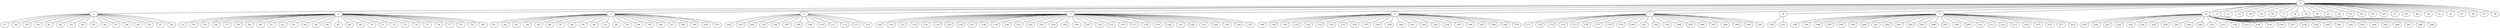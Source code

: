 
graph graphname {
    0 -- 1
0 -- 2
0 -- 3
0 -- 4
0 -- 5
0 -- 6
0 -- 7
0 -- 8
0 -- 9
0 -- 10
0 -- 11
0 -- 12
0 -- 13
0 -- 14
0 -- 15
0 -- 16
0 -- 17
0 -- 18
0 -- 19
0 -- 20
0 -- 21
0 -- 22
0 -- 23
0 -- 24
0 -- 25
0 -- 26
0 -- 27
0 -- 28
0 -- 29
0 -- 30
0 -- 31
0 -- 32
0 -- 33
0 -- 34
0 -- 35
0 -- 36
1 -- 37
1 -- 38
1 -- 39
1 -- 40
1 -- 41
1 -- 42
1 -- 43
1 -- 44
1 -- 45
1 -- 46
1 -- 47
1 -- 48
1 -- 49
1 -- 50
1 -- 51
1 -- 52
2 -- 53
2 -- 54
2 -- 55
2 -- 56
2 -- 57
2 -- 58
2 -- 59
2 -- 60
2 -- 61
2 -- 62
2 -- 63
2 -- 64
2 -- 65
2 -- 66
2 -- 67
2 -- 68
2 -- 69
2 -- 70
2 -- 71
2 -- 72
2 -- 73
2 -- 74
2 -- 75
2 -- 76
2 -- 77
2 -- 78
2 -- 79
2 -- 80
3 -- 81
3 -- 82
3 -- 83
3 -- 84
3 -- 85
3 -- 86
3 -- 87
3 -- 88
3 -- 89
3 -- 90
3 -- 91
3 -- 92
3 -- 93
3 -- 94
3 -- 95
3 -- 96
3 -- 97
3 -- 98
3 -- 99
3 -- 100
3 -- 101
4 -- 102
4 -- 103
4 -- 104
4 -- 105
4 -- 106
4 -- 107
4 -- 108
4 -- 109
4 -- 110
4 -- 111
4 -- 112
4 -- 113
4 -- 114
5 -- 128
5 -- 130
5 -- 131
5 -- 132
5 -- 133
5 -- 134
5 -- 129
5 -- 136
5 -- 137
5 -- 138
5 -- 139
5 -- 140
5 -- 141
5 -- 142
5 -- 143
5 -- 144
5 -- 145
5 -- 146
5 -- 147
5 -- 135
5 -- 115
5 -- 116
5 -- 117
5 -- 118
5 -- 119
5 -- 120
5 -- 121
5 -- 122
5 -- 123
5 -- 124
5 -- 125
5 -- 126
5 -- 127
6 -- 148
6 -- 149
6 -- 150
6 -- 151
6 -- 152
6 -- 153
6 -- 154
6 -- 155
6 -- 156
6 -- 157
6 -- 158
6 -- 159
6 -- 160
6 -- 161
6 -- 162
6 -- 163
6 -- 164
6 -- 165
6 -- 166
6 -- 167
6 -- 168
6 -- 169
6 -- 170
7 -- 171
7 -- 172
7 -- 173
7 -- 174
7 -- 175
7 -- 176
7 -- 177
7 -- 178
7 -- 179
7 -- 180
7 -- 181
7 -- 182
7 -- 183
7 -- 184
7 -- 185
7 -- 186
7 -- 187
7 -- 188
7 -- 189
7 -- 190
7 -- 191
8 -- 192
8 -- 193
9 -- 194
9 -- 195
9 -- 196
9 -- 197
9 -- 198
9 -- 199
9 -- 200
9 -- 201
9 -- 202
9 -- 203
9 -- 204
9 -- 205
9 -- 206
9 -- 207
9 -- 208
9 -- 209
9 -- 210
9 -- 211
9 -- 212
9 -- 213
9 -- 214
9 -- 215
9 -- 216
9 -- 217
9 -- 218
10 -- 219
10 -- 220
10 -- 221
10 -- 222
10 -- 223
10 -- 224
10 -- 225
10 -- 226
10 -- 227
10 -- 228
10 -- 229
10 -- 230
10 -- 231
10 -- 232
10 -- 233
10 -- 234
10 -- 235
10 -- 236
10 -- 237
10 -- 238
10 -- 239
10 -- 240
10 -- 241
10 -- 242
10 -- 243
10 -- 244
10 -- 245
10 -- 246
10 -- 247
11 -- 248
11 -- 249

}
